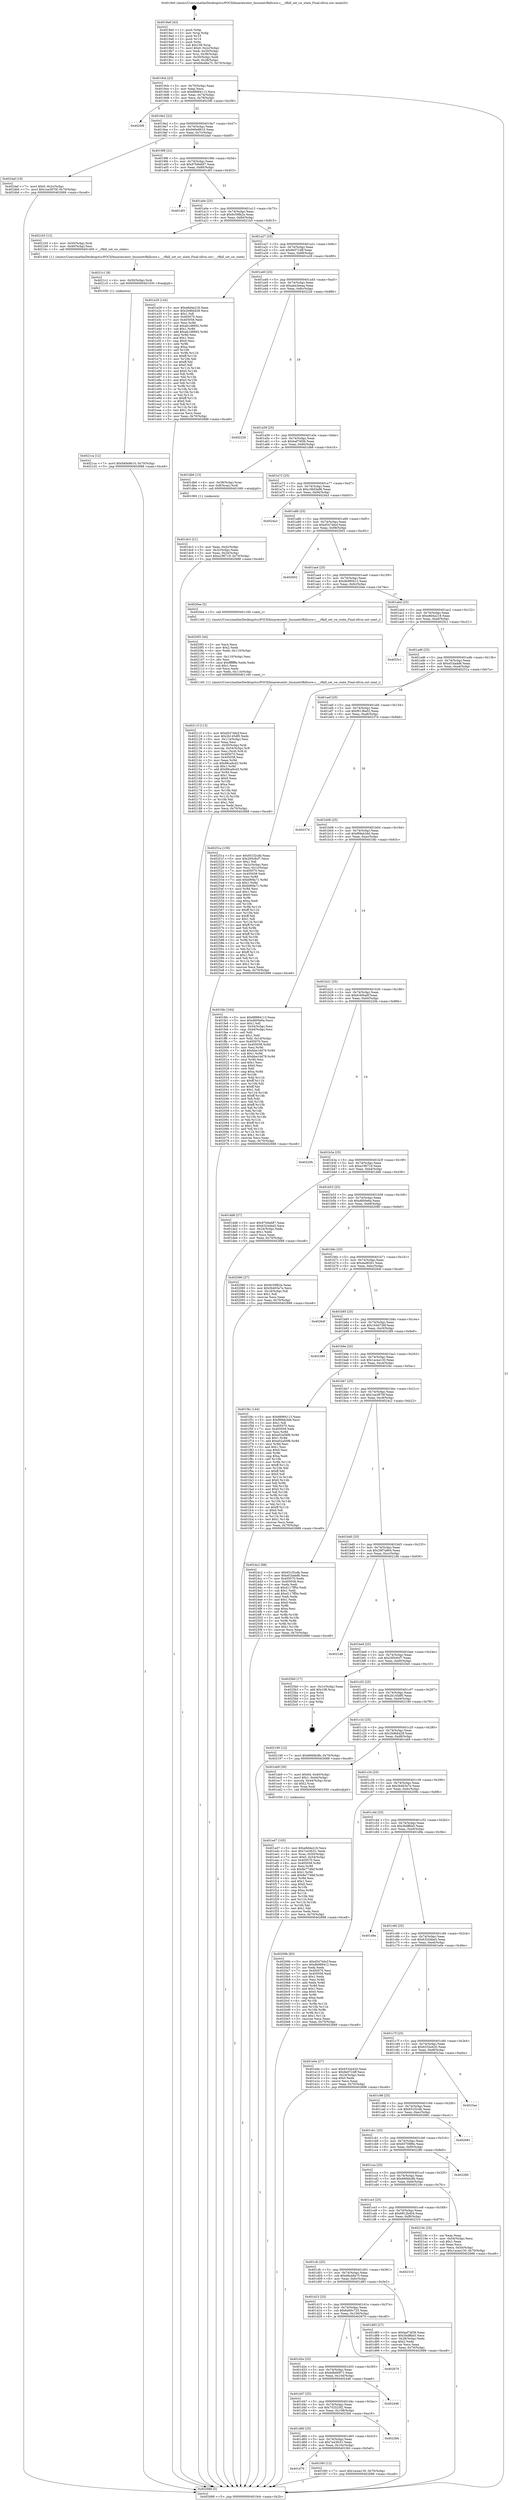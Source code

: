 digraph "0x4019a0" {
  label = "0x4019a0 (/mnt/c/Users/mathe/Desktop/tcc/POCII/binaries/extr_linuxnetrfkillcore.c___rfkill_set_sw_state_Final-ollvm.out::main(0))"
  labelloc = "t"
  node[shape=record]

  Entry [label="",width=0.3,height=0.3,shape=circle,fillcolor=black,style=filled]
  "0x4019cb" [label="{
     0x4019cb [23]\l
     | [instrs]\l
     &nbsp;&nbsp;0x4019cb \<+3\>: mov -0x70(%rbp),%eax\l
     &nbsp;&nbsp;0x4019ce \<+2\>: mov %eax,%ecx\l
     &nbsp;&nbsp;0x4019d0 \<+6\>: sub $0x88984113,%ecx\l
     &nbsp;&nbsp;0x4019d6 \<+3\>: mov %eax,-0x74(%rbp)\l
     &nbsp;&nbsp;0x4019d9 \<+3\>: mov %ecx,-0x78(%rbp)\l
     &nbsp;&nbsp;0x4019dc \<+6\>: je 00000000004025f6 \<main+0xc56\>\l
  }"]
  "0x4025f6" [label="{
     0x4025f6\l
  }", style=dashed]
  "0x4019e2" [label="{
     0x4019e2 [22]\l
     | [instrs]\l
     &nbsp;&nbsp;0x4019e2 \<+5\>: jmp 00000000004019e7 \<main+0x47\>\l
     &nbsp;&nbsp;0x4019e7 \<+3\>: mov -0x74(%rbp),%eax\l
     &nbsp;&nbsp;0x4019ea \<+5\>: sub $0x940e8610,%eax\l
     &nbsp;&nbsp;0x4019ef \<+3\>: mov %eax,-0x7c(%rbp)\l
     &nbsp;&nbsp;0x4019f2 \<+6\>: je 00000000004024af \<main+0xb0f\>\l
  }"]
  Exit [label="",width=0.3,height=0.3,shape=circle,fillcolor=black,style=filled,peripheries=2]
  "0x4024af" [label="{
     0x4024af [19]\l
     | [instrs]\l
     &nbsp;&nbsp;0x4024af \<+7\>: movl $0x0,-0x2c(%rbp)\l
     &nbsp;&nbsp;0x4024b6 \<+7\>: movl $0x1ea3870f,-0x70(%rbp)\l
     &nbsp;&nbsp;0x4024bd \<+5\>: jmp 0000000000402688 \<main+0xce8\>\l
  }"]
  "0x4019f8" [label="{
     0x4019f8 [22]\l
     | [instrs]\l
     &nbsp;&nbsp;0x4019f8 \<+5\>: jmp 00000000004019fd \<main+0x5d\>\l
     &nbsp;&nbsp;0x4019fd \<+3\>: mov -0x74(%rbp),%eax\l
     &nbsp;&nbsp;0x401a00 \<+5\>: sub $0x97b9a687,%eax\l
     &nbsp;&nbsp;0x401a05 \<+3\>: mov %eax,-0x80(%rbp)\l
     &nbsp;&nbsp;0x401a08 \<+6\>: je 0000000000401df3 \<main+0x453\>\l
  }"]
  "0x4021ca" [label="{
     0x4021ca [12]\l
     | [instrs]\l
     &nbsp;&nbsp;0x4021ca \<+7\>: movl $0x940e8610,-0x70(%rbp)\l
     &nbsp;&nbsp;0x4021d1 \<+5\>: jmp 0000000000402688 \<main+0xce8\>\l
  }"]
  "0x401df3" [label="{
     0x401df3\l
  }", style=dashed]
  "0x401a0e" [label="{
     0x401a0e [25]\l
     | [instrs]\l
     &nbsp;&nbsp;0x401a0e \<+5\>: jmp 0000000000401a13 \<main+0x73\>\l
     &nbsp;&nbsp;0x401a13 \<+3\>: mov -0x74(%rbp),%eax\l
     &nbsp;&nbsp;0x401a16 \<+5\>: sub $0x9c59fb2e,%eax\l
     &nbsp;&nbsp;0x401a1b \<+6\>: mov %eax,-0x84(%rbp)\l
     &nbsp;&nbsp;0x401a21 \<+6\>: je 00000000004021b5 \<main+0x815\>\l
  }"]
  "0x4021c1" [label="{
     0x4021c1 [9]\l
     | [instrs]\l
     &nbsp;&nbsp;0x4021c1 \<+4\>: mov -0x50(%rbp),%rdi\l
     &nbsp;&nbsp;0x4021c5 \<+5\>: call 0000000000401030 \<free@plt\>\l
     | [calls]\l
     &nbsp;&nbsp;0x401030 \{1\} (unknown)\l
  }"]
  "0x4021b5" [label="{
     0x4021b5 [12]\l
     | [instrs]\l
     &nbsp;&nbsp;0x4021b5 \<+4\>: mov -0x50(%rbp),%rdi\l
     &nbsp;&nbsp;0x4021b9 \<+3\>: mov -0x40(%rbp),%esi\l
     &nbsp;&nbsp;0x4021bc \<+5\>: call 0000000000401400 \<__rfkill_set_sw_state\>\l
     | [calls]\l
     &nbsp;&nbsp;0x401400 \{1\} (/mnt/c/Users/mathe/Desktop/tcc/POCII/binaries/extr_linuxnetrfkillcore.c___rfkill_set_sw_state_Final-ollvm.out::__rfkill_set_sw_state)\l
  }"]
  "0x401a27" [label="{
     0x401a27 [25]\l
     | [instrs]\l
     &nbsp;&nbsp;0x401a27 \<+5\>: jmp 0000000000401a2c \<main+0x8c\>\l
     &nbsp;&nbsp;0x401a2c \<+3\>: mov -0x74(%rbp),%eax\l
     &nbsp;&nbsp;0x401a2f \<+5\>: sub $0x9e0724ff,%eax\l
     &nbsp;&nbsp;0x401a34 \<+6\>: mov %eax,-0x88(%rbp)\l
     &nbsp;&nbsp;0x401a3a \<+6\>: je 0000000000401e29 \<main+0x489\>\l
  }"]
  "0x40211f" [label="{
     0x40211f [113]\l
     | [instrs]\l
     &nbsp;&nbsp;0x40211f \<+5\>: mov $0xd547ddcf,%ecx\l
     &nbsp;&nbsp;0x402124 \<+5\>: mov $0x2b145df0,%edx\l
     &nbsp;&nbsp;0x402129 \<+6\>: mov -0x114(%rbp),%esi\l
     &nbsp;&nbsp;0x40212f \<+3\>: imul %eax,%esi\l
     &nbsp;&nbsp;0x402132 \<+4\>: mov -0x50(%rbp),%rdi\l
     &nbsp;&nbsp;0x402136 \<+4\>: movslq -0x54(%rbp),%r8\l
     &nbsp;&nbsp;0x40213a \<+4\>: mov %esi,(%rdi,%r8,4)\l
     &nbsp;&nbsp;0x40213e \<+7\>: mov 0x405070,%eax\l
     &nbsp;&nbsp;0x402145 \<+7\>: mov 0x405058,%esi\l
     &nbsp;&nbsp;0x40214c \<+3\>: mov %eax,%r9d\l
     &nbsp;&nbsp;0x40214f \<+7\>: sub $0x99ca9cd3,%r9d\l
     &nbsp;&nbsp;0x402156 \<+4\>: sub $0x1,%r9d\l
     &nbsp;&nbsp;0x40215a \<+7\>: add $0x99ca9cd3,%r9d\l
     &nbsp;&nbsp;0x402161 \<+4\>: imul %r9d,%eax\l
     &nbsp;&nbsp;0x402165 \<+3\>: and $0x1,%eax\l
     &nbsp;&nbsp;0x402168 \<+3\>: cmp $0x0,%eax\l
     &nbsp;&nbsp;0x40216b \<+4\>: sete %r10b\l
     &nbsp;&nbsp;0x40216f \<+3\>: cmp $0xa,%esi\l
     &nbsp;&nbsp;0x402172 \<+4\>: setl %r11b\l
     &nbsp;&nbsp;0x402176 \<+3\>: mov %r10b,%bl\l
     &nbsp;&nbsp;0x402179 \<+3\>: and %r11b,%bl\l
     &nbsp;&nbsp;0x40217c \<+3\>: xor %r11b,%r10b\l
     &nbsp;&nbsp;0x40217f \<+3\>: or %r10b,%bl\l
     &nbsp;&nbsp;0x402182 \<+3\>: test $0x1,%bl\l
     &nbsp;&nbsp;0x402185 \<+3\>: cmovne %edx,%ecx\l
     &nbsp;&nbsp;0x402188 \<+3\>: mov %ecx,-0x70(%rbp)\l
     &nbsp;&nbsp;0x40218b \<+5\>: jmp 0000000000402688 \<main+0xce8\>\l
  }"]
  "0x401e29" [label="{
     0x401e29 [144]\l
     | [instrs]\l
     &nbsp;&nbsp;0x401e29 \<+5\>: mov $0xe8d4a218,%eax\l
     &nbsp;&nbsp;0x401e2e \<+5\>: mov $0x2b9bb428,%ecx\l
     &nbsp;&nbsp;0x401e33 \<+2\>: mov $0x1,%dl\l
     &nbsp;&nbsp;0x401e35 \<+7\>: mov 0x405070,%esi\l
     &nbsp;&nbsp;0x401e3c \<+7\>: mov 0x405058,%edi\l
     &nbsp;&nbsp;0x401e43 \<+3\>: mov %esi,%r8d\l
     &nbsp;&nbsp;0x401e46 \<+7\>: sub $0xab1d8692,%r8d\l
     &nbsp;&nbsp;0x401e4d \<+4\>: sub $0x1,%r8d\l
     &nbsp;&nbsp;0x401e51 \<+7\>: add $0xab1d8692,%r8d\l
     &nbsp;&nbsp;0x401e58 \<+4\>: imul %r8d,%esi\l
     &nbsp;&nbsp;0x401e5c \<+3\>: and $0x1,%esi\l
     &nbsp;&nbsp;0x401e5f \<+3\>: cmp $0x0,%esi\l
     &nbsp;&nbsp;0x401e62 \<+4\>: sete %r9b\l
     &nbsp;&nbsp;0x401e66 \<+3\>: cmp $0xa,%edi\l
     &nbsp;&nbsp;0x401e69 \<+4\>: setl %r10b\l
     &nbsp;&nbsp;0x401e6d \<+3\>: mov %r9b,%r11b\l
     &nbsp;&nbsp;0x401e70 \<+4\>: xor $0xff,%r11b\l
     &nbsp;&nbsp;0x401e74 \<+3\>: mov %r10b,%bl\l
     &nbsp;&nbsp;0x401e77 \<+3\>: xor $0xff,%bl\l
     &nbsp;&nbsp;0x401e7a \<+3\>: xor $0x0,%dl\l
     &nbsp;&nbsp;0x401e7d \<+3\>: mov %r11b,%r14b\l
     &nbsp;&nbsp;0x401e80 \<+4\>: and $0x0,%r14b\l
     &nbsp;&nbsp;0x401e84 \<+3\>: and %dl,%r9b\l
     &nbsp;&nbsp;0x401e87 \<+3\>: mov %bl,%r15b\l
     &nbsp;&nbsp;0x401e8a \<+4\>: and $0x0,%r15b\l
     &nbsp;&nbsp;0x401e8e \<+3\>: and %dl,%r10b\l
     &nbsp;&nbsp;0x401e91 \<+3\>: or %r9b,%r14b\l
     &nbsp;&nbsp;0x401e94 \<+3\>: or %r10b,%r15b\l
     &nbsp;&nbsp;0x401e97 \<+3\>: xor %r15b,%r14b\l
     &nbsp;&nbsp;0x401e9a \<+3\>: or %bl,%r11b\l
     &nbsp;&nbsp;0x401e9d \<+4\>: xor $0xff,%r11b\l
     &nbsp;&nbsp;0x401ea1 \<+3\>: or $0x0,%dl\l
     &nbsp;&nbsp;0x401ea4 \<+3\>: and %dl,%r11b\l
     &nbsp;&nbsp;0x401ea7 \<+3\>: or %r11b,%r14b\l
     &nbsp;&nbsp;0x401eaa \<+4\>: test $0x1,%r14b\l
     &nbsp;&nbsp;0x401eae \<+3\>: cmovne %ecx,%eax\l
     &nbsp;&nbsp;0x401eb1 \<+3\>: mov %eax,-0x70(%rbp)\l
     &nbsp;&nbsp;0x401eb4 \<+5\>: jmp 0000000000402688 \<main+0xce8\>\l
  }"]
  "0x401a40" [label="{
     0x401a40 [25]\l
     | [instrs]\l
     &nbsp;&nbsp;0x401a40 \<+5\>: jmp 0000000000401a45 \<main+0xa5\>\l
     &nbsp;&nbsp;0x401a45 \<+3\>: mov -0x74(%rbp),%eax\l
     &nbsp;&nbsp;0x401a48 \<+5\>: sub $0xaba3eeaa,%eax\l
     &nbsp;&nbsp;0x401a4d \<+6\>: mov %eax,-0x8c(%rbp)\l
     &nbsp;&nbsp;0x401a53 \<+6\>: je 0000000000402226 \<main+0x886\>\l
  }"]
  "0x4020f3" [label="{
     0x4020f3 [44]\l
     | [instrs]\l
     &nbsp;&nbsp;0x4020f3 \<+2\>: xor %ecx,%ecx\l
     &nbsp;&nbsp;0x4020f5 \<+5\>: mov $0x2,%edx\l
     &nbsp;&nbsp;0x4020fa \<+6\>: mov %edx,-0x110(%rbp)\l
     &nbsp;&nbsp;0x402100 \<+1\>: cltd\l
     &nbsp;&nbsp;0x402101 \<+6\>: mov -0x110(%rbp),%esi\l
     &nbsp;&nbsp;0x402107 \<+2\>: idiv %esi\l
     &nbsp;&nbsp;0x402109 \<+6\>: imul $0xfffffffe,%edx,%edx\l
     &nbsp;&nbsp;0x40210f \<+3\>: sub $0x1,%ecx\l
     &nbsp;&nbsp;0x402112 \<+2\>: sub %ecx,%edx\l
     &nbsp;&nbsp;0x402114 \<+6\>: mov %edx,-0x114(%rbp)\l
     &nbsp;&nbsp;0x40211a \<+5\>: call 0000000000401160 \<next_i\>\l
     | [calls]\l
     &nbsp;&nbsp;0x401160 \{1\} (/mnt/c/Users/mathe/Desktop/tcc/POCII/binaries/extr_linuxnetrfkillcore.c___rfkill_set_sw_state_Final-ollvm.out::next_i)\l
  }"]
  "0x402226" [label="{
     0x402226\l
  }", style=dashed]
  "0x401a59" [label="{
     0x401a59 [25]\l
     | [instrs]\l
     &nbsp;&nbsp;0x401a59 \<+5\>: jmp 0000000000401a5e \<main+0xbe\>\l
     &nbsp;&nbsp;0x401a5e \<+3\>: mov -0x74(%rbp),%eax\l
     &nbsp;&nbsp;0x401a61 \<+5\>: sub $0xbaf74f36,%eax\l
     &nbsp;&nbsp;0x401a66 \<+6\>: mov %eax,-0x90(%rbp)\l
     &nbsp;&nbsp;0x401a6c \<+6\>: je 0000000000401db6 \<main+0x416\>\l
  }"]
  "0x401d79" [label="{
     0x401d79\l
  }", style=dashed]
  "0x401db6" [label="{
     0x401db6 [13]\l
     | [instrs]\l
     &nbsp;&nbsp;0x401db6 \<+4\>: mov -0x38(%rbp),%rax\l
     &nbsp;&nbsp;0x401dba \<+4\>: mov 0x8(%rax),%rdi\l
     &nbsp;&nbsp;0x401dbe \<+5\>: call 0000000000401060 \<atoi@plt\>\l
     | [calls]\l
     &nbsp;&nbsp;0x401060 \{1\} (unknown)\l
  }"]
  "0x401a72" [label="{
     0x401a72 [25]\l
     | [instrs]\l
     &nbsp;&nbsp;0x401a72 \<+5\>: jmp 0000000000401a77 \<main+0xd7\>\l
     &nbsp;&nbsp;0x401a77 \<+3\>: mov -0x74(%rbp),%eax\l
     &nbsp;&nbsp;0x401a7a \<+5\>: sub $0xc36d3a96,%eax\l
     &nbsp;&nbsp;0x401a7f \<+6\>: mov %eax,-0x94(%rbp)\l
     &nbsp;&nbsp;0x401a85 \<+6\>: je 00000000004024a3 \<main+0xb03\>\l
  }"]
  "0x401f40" [label="{
     0x401f40 [12]\l
     | [instrs]\l
     &nbsp;&nbsp;0x401f40 \<+7\>: movl $0x1acea130,-0x70(%rbp)\l
     &nbsp;&nbsp;0x401f47 \<+5\>: jmp 0000000000402688 \<main+0xce8\>\l
  }"]
  "0x4024a3" [label="{
     0x4024a3\l
  }", style=dashed]
  "0x401a8b" [label="{
     0x401a8b [25]\l
     | [instrs]\l
     &nbsp;&nbsp;0x401a8b \<+5\>: jmp 0000000000401a90 \<main+0xf0\>\l
     &nbsp;&nbsp;0x401a90 \<+3\>: mov -0x74(%rbp),%eax\l
     &nbsp;&nbsp;0x401a93 \<+5\>: sub $0xd547ddcf,%eax\l
     &nbsp;&nbsp;0x401a98 \<+6\>: mov %eax,-0x98(%rbp)\l
     &nbsp;&nbsp;0x401a9e \<+6\>: je 0000000000402602 \<main+0xc62\>\l
  }"]
  "0x401d60" [label="{
     0x401d60 [25]\l
     | [instrs]\l
     &nbsp;&nbsp;0x401d60 \<+5\>: jmp 0000000000401d65 \<main+0x3c5\>\l
     &nbsp;&nbsp;0x401d65 \<+3\>: mov -0x74(%rbp),%eax\l
     &nbsp;&nbsp;0x401d68 \<+5\>: sub $0x7a43fc51,%eax\l
     &nbsp;&nbsp;0x401d6d \<+6\>: mov %eax,-0x10c(%rbp)\l
     &nbsp;&nbsp;0x401d73 \<+6\>: je 0000000000401f40 \<main+0x5a0\>\l
  }"]
  "0x402602" [label="{
     0x402602\l
  }", style=dashed]
  "0x401aa4" [label="{
     0x401aa4 [25]\l
     | [instrs]\l
     &nbsp;&nbsp;0x401aa4 \<+5\>: jmp 0000000000401aa9 \<main+0x109\>\l
     &nbsp;&nbsp;0x401aa9 \<+3\>: mov -0x74(%rbp),%eax\l
     &nbsp;&nbsp;0x401aac \<+5\>: sub $0xdb989412,%eax\l
     &nbsp;&nbsp;0x401ab1 \<+6\>: mov %eax,-0x9c(%rbp)\l
     &nbsp;&nbsp;0x401ab7 \<+6\>: je 00000000004020ee \<main+0x74e\>\l
  }"]
  "0x4023b6" [label="{
     0x4023b6\l
  }", style=dashed]
  "0x4020ee" [label="{
     0x4020ee [5]\l
     | [instrs]\l
     &nbsp;&nbsp;0x4020ee \<+5\>: call 0000000000401160 \<next_i\>\l
     | [calls]\l
     &nbsp;&nbsp;0x401160 \{1\} (/mnt/c/Users/mathe/Desktop/tcc/POCII/binaries/extr_linuxnetrfkillcore.c___rfkill_set_sw_state_Final-ollvm.out::next_i)\l
  }"]
  "0x401abd" [label="{
     0x401abd [25]\l
     | [instrs]\l
     &nbsp;&nbsp;0x401abd \<+5\>: jmp 0000000000401ac2 \<main+0x122\>\l
     &nbsp;&nbsp;0x401ac2 \<+3\>: mov -0x74(%rbp),%eax\l
     &nbsp;&nbsp;0x401ac5 \<+5\>: sub $0xe8d4a218,%eax\l
     &nbsp;&nbsp;0x401aca \<+6\>: mov %eax,-0xa0(%rbp)\l
     &nbsp;&nbsp;0x401ad0 \<+6\>: je 00000000004025c1 \<main+0xc21\>\l
  }"]
  "0x401d47" [label="{
     0x401d47 [25]\l
     | [instrs]\l
     &nbsp;&nbsp;0x401d47 \<+5\>: jmp 0000000000401d4c \<main+0x3ac\>\l
     &nbsp;&nbsp;0x401d4c \<+3\>: mov -0x74(%rbp),%eax\l
     &nbsp;&nbsp;0x401d4f \<+5\>: sub $0x752525f2,%eax\l
     &nbsp;&nbsp;0x401d54 \<+6\>: mov %eax,-0x108(%rbp)\l
     &nbsp;&nbsp;0x401d5a \<+6\>: je 00000000004023b6 \<main+0xa16\>\l
  }"]
  "0x4025c1" [label="{
     0x4025c1\l
  }", style=dashed]
  "0x401ad6" [label="{
     0x401ad6 [25]\l
     | [instrs]\l
     &nbsp;&nbsp;0x401ad6 \<+5\>: jmp 0000000000401adb \<main+0x13b\>\l
     &nbsp;&nbsp;0x401adb \<+3\>: mov -0x74(%rbp),%eax\l
     &nbsp;&nbsp;0x401ade \<+5\>: sub $0xef1badd6,%eax\l
     &nbsp;&nbsp;0x401ae3 \<+6\>: mov %eax,-0xa4(%rbp)\l
     &nbsp;&nbsp;0x401ae9 \<+6\>: je 000000000040251a \<main+0xb7a\>\l
  }"]
  "0x402446" [label="{
     0x402446\l
  }", style=dashed]
  "0x40251a" [label="{
     0x40251a [150]\l
     | [instrs]\l
     &nbsp;&nbsp;0x40251a \<+5\>: mov $0x651f2cdb,%eax\l
     &nbsp;&nbsp;0x40251f \<+5\>: mov $0x295c6cf7,%ecx\l
     &nbsp;&nbsp;0x402524 \<+2\>: mov $0x1,%dl\l
     &nbsp;&nbsp;0x402526 \<+3\>: mov -0x2c(%rbp),%esi\l
     &nbsp;&nbsp;0x402529 \<+3\>: mov %esi,-0x1c(%rbp)\l
     &nbsp;&nbsp;0x40252c \<+7\>: mov 0x405070,%esi\l
     &nbsp;&nbsp;0x402533 \<+7\>: mov 0x405058,%edi\l
     &nbsp;&nbsp;0x40253a \<+3\>: mov %esi,%r8d\l
     &nbsp;&nbsp;0x40253d \<+7\>: add $0xb90fa71,%r8d\l
     &nbsp;&nbsp;0x402544 \<+4\>: sub $0x1,%r8d\l
     &nbsp;&nbsp;0x402548 \<+7\>: sub $0xb90fa71,%r8d\l
     &nbsp;&nbsp;0x40254f \<+4\>: imul %r8d,%esi\l
     &nbsp;&nbsp;0x402553 \<+3\>: and $0x1,%esi\l
     &nbsp;&nbsp;0x402556 \<+3\>: cmp $0x0,%esi\l
     &nbsp;&nbsp;0x402559 \<+4\>: sete %r9b\l
     &nbsp;&nbsp;0x40255d \<+3\>: cmp $0xa,%edi\l
     &nbsp;&nbsp;0x402560 \<+4\>: setl %r10b\l
     &nbsp;&nbsp;0x402564 \<+3\>: mov %r9b,%r11b\l
     &nbsp;&nbsp;0x402567 \<+4\>: xor $0xff,%r11b\l
     &nbsp;&nbsp;0x40256b \<+3\>: mov %r10b,%bl\l
     &nbsp;&nbsp;0x40256e \<+3\>: xor $0xff,%bl\l
     &nbsp;&nbsp;0x402571 \<+3\>: xor $0x1,%dl\l
     &nbsp;&nbsp;0x402574 \<+3\>: mov %r11b,%r14b\l
     &nbsp;&nbsp;0x402577 \<+4\>: and $0xff,%r14b\l
     &nbsp;&nbsp;0x40257b \<+3\>: and %dl,%r9b\l
     &nbsp;&nbsp;0x40257e \<+3\>: mov %bl,%r15b\l
     &nbsp;&nbsp;0x402581 \<+4\>: and $0xff,%r15b\l
     &nbsp;&nbsp;0x402585 \<+3\>: and %dl,%r10b\l
     &nbsp;&nbsp;0x402588 \<+3\>: or %r9b,%r14b\l
     &nbsp;&nbsp;0x40258b \<+3\>: or %r10b,%r15b\l
     &nbsp;&nbsp;0x40258e \<+3\>: xor %r15b,%r14b\l
     &nbsp;&nbsp;0x402591 \<+3\>: or %bl,%r11b\l
     &nbsp;&nbsp;0x402594 \<+4\>: xor $0xff,%r11b\l
     &nbsp;&nbsp;0x402598 \<+3\>: or $0x1,%dl\l
     &nbsp;&nbsp;0x40259b \<+3\>: and %dl,%r11b\l
     &nbsp;&nbsp;0x40259e \<+3\>: or %r11b,%r14b\l
     &nbsp;&nbsp;0x4025a1 \<+4\>: test $0x1,%r14b\l
     &nbsp;&nbsp;0x4025a5 \<+3\>: cmovne %ecx,%eax\l
     &nbsp;&nbsp;0x4025a8 \<+3\>: mov %eax,-0x70(%rbp)\l
     &nbsp;&nbsp;0x4025ab \<+5\>: jmp 0000000000402688 \<main+0xce8\>\l
  }"]
  "0x401aef" [label="{
     0x401aef [25]\l
     | [instrs]\l
     &nbsp;&nbsp;0x401aef \<+5\>: jmp 0000000000401af4 \<main+0x154\>\l
     &nbsp;&nbsp;0x401af4 \<+3\>: mov -0x74(%rbp),%eax\l
     &nbsp;&nbsp;0x401af7 \<+5\>: sub $0xf9138a02,%eax\l
     &nbsp;&nbsp;0x401afc \<+6\>: mov %eax,-0xa8(%rbp)\l
     &nbsp;&nbsp;0x401b02 \<+6\>: je 000000000040237d \<main+0x9dd\>\l
  }"]
  "0x401d2e" [label="{
     0x401d2e [25]\l
     | [instrs]\l
     &nbsp;&nbsp;0x401d2e \<+5\>: jmp 0000000000401d33 \<main+0x393\>\l
     &nbsp;&nbsp;0x401d33 \<+3\>: mov -0x74(%rbp),%eax\l
     &nbsp;&nbsp;0x401d36 \<+5\>: sub $0x6db66971,%eax\l
     &nbsp;&nbsp;0x401d3b \<+6\>: mov %eax,-0x104(%rbp)\l
     &nbsp;&nbsp;0x401d41 \<+6\>: je 0000000000402446 \<main+0xaa6\>\l
  }"]
  "0x40237d" [label="{
     0x40237d\l
  }", style=dashed]
  "0x401b08" [label="{
     0x401b08 [25]\l
     | [instrs]\l
     &nbsp;&nbsp;0x401b08 \<+5\>: jmp 0000000000401b0d \<main+0x16d\>\l
     &nbsp;&nbsp;0x401b0d \<+3\>: mov -0x74(%rbp),%eax\l
     &nbsp;&nbsp;0x401b10 \<+5\>: sub $0xf99eb3dd,%eax\l
     &nbsp;&nbsp;0x401b15 \<+6\>: mov %eax,-0xac(%rbp)\l
     &nbsp;&nbsp;0x401b1b \<+6\>: je 0000000000401fdc \<main+0x63c\>\l
  }"]
  "0x402670" [label="{
     0x402670\l
  }", style=dashed]
  "0x401fdc" [label="{
     0x401fdc [164]\l
     | [instrs]\l
     &nbsp;&nbsp;0x401fdc \<+5\>: mov $0x88984113,%eax\l
     &nbsp;&nbsp;0x401fe1 \<+5\>: mov $0xd600e6a,%ecx\l
     &nbsp;&nbsp;0x401fe6 \<+2\>: mov $0x1,%dl\l
     &nbsp;&nbsp;0x401fe8 \<+3\>: mov -0x54(%rbp),%esi\l
     &nbsp;&nbsp;0x401feb \<+3\>: cmp -0x44(%rbp),%esi\l
     &nbsp;&nbsp;0x401fee \<+4\>: setl %dil\l
     &nbsp;&nbsp;0x401ff2 \<+4\>: and $0x1,%dil\l
     &nbsp;&nbsp;0x401ff6 \<+4\>: mov %dil,-0x1d(%rbp)\l
     &nbsp;&nbsp;0x401ffa \<+7\>: mov 0x405070,%esi\l
     &nbsp;&nbsp;0x402001 \<+8\>: mov 0x405058,%r8d\l
     &nbsp;&nbsp;0x402009 \<+3\>: mov %esi,%r9d\l
     &nbsp;&nbsp;0x40200c \<+7\>: add $0xbbe1dd78,%r9d\l
     &nbsp;&nbsp;0x402013 \<+4\>: sub $0x1,%r9d\l
     &nbsp;&nbsp;0x402017 \<+7\>: sub $0xbbe1dd78,%r9d\l
     &nbsp;&nbsp;0x40201e \<+4\>: imul %r9d,%esi\l
     &nbsp;&nbsp;0x402022 \<+3\>: and $0x1,%esi\l
     &nbsp;&nbsp;0x402025 \<+3\>: cmp $0x0,%esi\l
     &nbsp;&nbsp;0x402028 \<+4\>: sete %dil\l
     &nbsp;&nbsp;0x40202c \<+4\>: cmp $0xa,%r8d\l
     &nbsp;&nbsp;0x402030 \<+4\>: setl %r10b\l
     &nbsp;&nbsp;0x402034 \<+3\>: mov %dil,%r11b\l
     &nbsp;&nbsp;0x402037 \<+4\>: xor $0xff,%r11b\l
     &nbsp;&nbsp;0x40203b \<+3\>: mov %r10b,%bl\l
     &nbsp;&nbsp;0x40203e \<+3\>: xor $0xff,%bl\l
     &nbsp;&nbsp;0x402041 \<+3\>: xor $0x1,%dl\l
     &nbsp;&nbsp;0x402044 \<+3\>: mov %r11b,%r14b\l
     &nbsp;&nbsp;0x402047 \<+4\>: and $0xff,%r14b\l
     &nbsp;&nbsp;0x40204b \<+3\>: and %dl,%dil\l
     &nbsp;&nbsp;0x40204e \<+3\>: mov %bl,%r15b\l
     &nbsp;&nbsp;0x402051 \<+4\>: and $0xff,%r15b\l
     &nbsp;&nbsp;0x402055 \<+3\>: and %dl,%r10b\l
     &nbsp;&nbsp;0x402058 \<+3\>: or %dil,%r14b\l
     &nbsp;&nbsp;0x40205b \<+3\>: or %r10b,%r15b\l
     &nbsp;&nbsp;0x40205e \<+3\>: xor %r15b,%r14b\l
     &nbsp;&nbsp;0x402061 \<+3\>: or %bl,%r11b\l
     &nbsp;&nbsp;0x402064 \<+4\>: xor $0xff,%r11b\l
     &nbsp;&nbsp;0x402068 \<+3\>: or $0x1,%dl\l
     &nbsp;&nbsp;0x40206b \<+3\>: and %dl,%r11b\l
     &nbsp;&nbsp;0x40206e \<+3\>: or %r11b,%r14b\l
     &nbsp;&nbsp;0x402071 \<+4\>: test $0x1,%r14b\l
     &nbsp;&nbsp;0x402075 \<+3\>: cmovne %ecx,%eax\l
     &nbsp;&nbsp;0x402078 \<+3\>: mov %eax,-0x70(%rbp)\l
     &nbsp;&nbsp;0x40207b \<+5\>: jmp 0000000000402688 \<main+0xce8\>\l
  }"]
  "0x401b21" [label="{
     0x401b21 [25]\l
     | [instrs]\l
     &nbsp;&nbsp;0x401b21 \<+5\>: jmp 0000000000401b26 \<main+0x186\>\l
     &nbsp;&nbsp;0x401b26 \<+3\>: mov -0x74(%rbp),%eax\l
     &nbsp;&nbsp;0x401b29 \<+5\>: sub $0xfc40ba6f,%eax\l
     &nbsp;&nbsp;0x401b2e \<+6\>: mov %eax,-0xb0(%rbp)\l
     &nbsp;&nbsp;0x401b34 \<+6\>: je 000000000040220b \<main+0x86b\>\l
  }"]
  "0x401ed7" [label="{
     0x401ed7 [105]\l
     | [instrs]\l
     &nbsp;&nbsp;0x401ed7 \<+5\>: mov $0xe8d4a218,%ecx\l
     &nbsp;&nbsp;0x401edc \<+5\>: mov $0x7a43fc51,%edx\l
     &nbsp;&nbsp;0x401ee1 \<+4\>: mov %rax,-0x50(%rbp)\l
     &nbsp;&nbsp;0x401ee5 \<+7\>: movl $0x0,-0x54(%rbp)\l
     &nbsp;&nbsp;0x401eec \<+7\>: mov 0x405070,%esi\l
     &nbsp;&nbsp;0x401ef3 \<+8\>: mov 0x405058,%r8d\l
     &nbsp;&nbsp;0x401efb \<+3\>: mov %esi,%r9d\l
     &nbsp;&nbsp;0x401efe \<+7\>: sub $0x8e774fef,%r9d\l
     &nbsp;&nbsp;0x401f05 \<+4\>: sub $0x1,%r9d\l
     &nbsp;&nbsp;0x401f09 \<+7\>: add $0x8e774fef,%r9d\l
     &nbsp;&nbsp;0x401f10 \<+4\>: imul %r9d,%esi\l
     &nbsp;&nbsp;0x401f14 \<+3\>: and $0x1,%esi\l
     &nbsp;&nbsp;0x401f17 \<+3\>: cmp $0x0,%esi\l
     &nbsp;&nbsp;0x401f1a \<+4\>: sete %r10b\l
     &nbsp;&nbsp;0x401f1e \<+4\>: cmp $0xa,%r8d\l
     &nbsp;&nbsp;0x401f22 \<+4\>: setl %r11b\l
     &nbsp;&nbsp;0x401f26 \<+3\>: mov %r10b,%bl\l
     &nbsp;&nbsp;0x401f29 \<+3\>: and %r11b,%bl\l
     &nbsp;&nbsp;0x401f2c \<+3\>: xor %r11b,%r10b\l
     &nbsp;&nbsp;0x401f2f \<+3\>: or %r10b,%bl\l
     &nbsp;&nbsp;0x401f32 \<+3\>: test $0x1,%bl\l
     &nbsp;&nbsp;0x401f35 \<+3\>: cmovne %edx,%ecx\l
     &nbsp;&nbsp;0x401f38 \<+3\>: mov %ecx,-0x70(%rbp)\l
     &nbsp;&nbsp;0x401f3b \<+5\>: jmp 0000000000402688 \<main+0xce8\>\l
  }"]
  "0x40220b" [label="{
     0x40220b\l
  }", style=dashed]
  "0x401b3a" [label="{
     0x401b3a [25]\l
     | [instrs]\l
     &nbsp;&nbsp;0x401b3a \<+5\>: jmp 0000000000401b3f \<main+0x19f\>\l
     &nbsp;&nbsp;0x401b3f \<+3\>: mov -0x74(%rbp),%eax\l
     &nbsp;&nbsp;0x401b42 \<+5\>: sub $0xa196719,%eax\l
     &nbsp;&nbsp;0x401b47 \<+6\>: mov %eax,-0xb4(%rbp)\l
     &nbsp;&nbsp;0x401b4d \<+6\>: je 0000000000401dd8 \<main+0x438\>\l
  }"]
  "0x401dc3" [label="{
     0x401dc3 [21]\l
     | [instrs]\l
     &nbsp;&nbsp;0x401dc3 \<+3\>: mov %eax,-0x3c(%rbp)\l
     &nbsp;&nbsp;0x401dc6 \<+3\>: mov -0x3c(%rbp),%eax\l
     &nbsp;&nbsp;0x401dc9 \<+3\>: mov %eax,-0x24(%rbp)\l
     &nbsp;&nbsp;0x401dcc \<+7\>: movl $0xa196719,-0x70(%rbp)\l
     &nbsp;&nbsp;0x401dd3 \<+5\>: jmp 0000000000402688 \<main+0xce8\>\l
  }"]
  "0x401dd8" [label="{
     0x401dd8 [27]\l
     | [instrs]\l
     &nbsp;&nbsp;0x401dd8 \<+5\>: mov $0x97b9a687,%eax\l
     &nbsp;&nbsp;0x401ddd \<+5\>: mov $0x63244ba5,%ecx\l
     &nbsp;&nbsp;0x401de2 \<+3\>: mov -0x24(%rbp),%edx\l
     &nbsp;&nbsp;0x401de5 \<+3\>: cmp $0x1,%edx\l
     &nbsp;&nbsp;0x401de8 \<+3\>: cmovl %ecx,%eax\l
     &nbsp;&nbsp;0x401deb \<+3\>: mov %eax,-0x70(%rbp)\l
     &nbsp;&nbsp;0x401dee \<+5\>: jmp 0000000000402688 \<main+0xce8\>\l
  }"]
  "0x401b53" [label="{
     0x401b53 [25]\l
     | [instrs]\l
     &nbsp;&nbsp;0x401b53 \<+5\>: jmp 0000000000401b58 \<main+0x1b8\>\l
     &nbsp;&nbsp;0x401b58 \<+3\>: mov -0x74(%rbp),%eax\l
     &nbsp;&nbsp;0x401b5b \<+5\>: sub $0xd600e6a,%eax\l
     &nbsp;&nbsp;0x401b60 \<+6\>: mov %eax,-0xb8(%rbp)\l
     &nbsp;&nbsp;0x401b66 \<+6\>: je 0000000000402080 \<main+0x6e0\>\l
  }"]
  "0x4019a0" [label="{
     0x4019a0 [43]\l
     | [instrs]\l
     &nbsp;&nbsp;0x4019a0 \<+1\>: push %rbp\l
     &nbsp;&nbsp;0x4019a1 \<+3\>: mov %rsp,%rbp\l
     &nbsp;&nbsp;0x4019a4 \<+2\>: push %r15\l
     &nbsp;&nbsp;0x4019a6 \<+2\>: push %r14\l
     &nbsp;&nbsp;0x4019a8 \<+1\>: push %rbx\l
     &nbsp;&nbsp;0x4019a9 \<+7\>: sub $0x108,%rsp\l
     &nbsp;&nbsp;0x4019b0 \<+7\>: movl $0x0,-0x2c(%rbp)\l
     &nbsp;&nbsp;0x4019b7 \<+3\>: mov %edi,-0x30(%rbp)\l
     &nbsp;&nbsp;0x4019ba \<+4\>: mov %rsi,-0x38(%rbp)\l
     &nbsp;&nbsp;0x4019be \<+3\>: mov -0x30(%rbp),%edi\l
     &nbsp;&nbsp;0x4019c1 \<+3\>: mov %edi,-0x28(%rbp)\l
     &nbsp;&nbsp;0x4019c4 \<+7\>: movl $0x68a48a75,-0x70(%rbp)\l
  }"]
  "0x402080" [label="{
     0x402080 [27]\l
     | [instrs]\l
     &nbsp;&nbsp;0x402080 \<+5\>: mov $0x9c59fb2e,%eax\l
     &nbsp;&nbsp;0x402085 \<+5\>: mov $0x3b403e7e,%ecx\l
     &nbsp;&nbsp;0x40208a \<+3\>: mov -0x1d(%rbp),%dl\l
     &nbsp;&nbsp;0x40208d \<+3\>: test $0x1,%dl\l
     &nbsp;&nbsp;0x402090 \<+3\>: cmovne %ecx,%eax\l
     &nbsp;&nbsp;0x402093 \<+3\>: mov %eax,-0x70(%rbp)\l
     &nbsp;&nbsp;0x402096 \<+5\>: jmp 0000000000402688 \<main+0xce8\>\l
  }"]
  "0x401b6c" [label="{
     0x401b6c [25]\l
     | [instrs]\l
     &nbsp;&nbsp;0x401b6c \<+5\>: jmp 0000000000401b71 \<main+0x1d1\>\l
     &nbsp;&nbsp;0x401b71 \<+3\>: mov -0x74(%rbp),%eax\l
     &nbsp;&nbsp;0x401b74 \<+5\>: sub $0xdad8361,%eax\l
     &nbsp;&nbsp;0x401b79 \<+6\>: mov %eax,-0xbc(%rbp)\l
     &nbsp;&nbsp;0x401b7f \<+6\>: je 000000000040264f \<main+0xcaf\>\l
  }"]
  "0x402688" [label="{
     0x402688 [5]\l
     | [instrs]\l
     &nbsp;&nbsp;0x402688 \<+5\>: jmp 00000000004019cb \<main+0x2b\>\l
  }"]
  "0x40264f" [label="{
     0x40264f\l
  }", style=dashed]
  "0x401b85" [label="{
     0x401b85 [25]\l
     | [instrs]\l
     &nbsp;&nbsp;0x401b85 \<+5\>: jmp 0000000000401b8a \<main+0x1ea\>\l
     &nbsp;&nbsp;0x401b8a \<+3\>: mov -0x74(%rbp),%eax\l
     &nbsp;&nbsp;0x401b8d \<+5\>: sub $0x164d726f,%eax\l
     &nbsp;&nbsp;0x401b92 \<+6\>: mov %eax,-0xc0(%rbp)\l
     &nbsp;&nbsp;0x401b98 \<+6\>: je 0000000000402389 \<main+0x9e9\>\l
  }"]
  "0x401d15" [label="{
     0x401d15 [25]\l
     | [instrs]\l
     &nbsp;&nbsp;0x401d15 \<+5\>: jmp 0000000000401d1a \<main+0x37a\>\l
     &nbsp;&nbsp;0x401d1a \<+3\>: mov -0x74(%rbp),%eax\l
     &nbsp;&nbsp;0x401d1d \<+5\>: sub $0x6a60c725,%eax\l
     &nbsp;&nbsp;0x401d22 \<+6\>: mov %eax,-0x100(%rbp)\l
     &nbsp;&nbsp;0x401d28 \<+6\>: je 0000000000402670 \<main+0xcd0\>\l
  }"]
  "0x402389" [label="{
     0x402389\l
  }", style=dashed]
  "0x401b9e" [label="{
     0x401b9e [25]\l
     | [instrs]\l
     &nbsp;&nbsp;0x401b9e \<+5\>: jmp 0000000000401ba3 \<main+0x203\>\l
     &nbsp;&nbsp;0x401ba3 \<+3\>: mov -0x74(%rbp),%eax\l
     &nbsp;&nbsp;0x401ba6 \<+5\>: sub $0x1acea130,%eax\l
     &nbsp;&nbsp;0x401bab \<+6\>: mov %eax,-0xc4(%rbp)\l
     &nbsp;&nbsp;0x401bb1 \<+6\>: je 0000000000401f4c \<main+0x5ac\>\l
  }"]
  "0x401d83" [label="{
     0x401d83 [27]\l
     | [instrs]\l
     &nbsp;&nbsp;0x401d83 \<+5\>: mov $0xbaf74f36,%eax\l
     &nbsp;&nbsp;0x401d88 \<+5\>: mov $0x3bdffda5,%ecx\l
     &nbsp;&nbsp;0x401d8d \<+3\>: mov -0x28(%rbp),%edx\l
     &nbsp;&nbsp;0x401d90 \<+3\>: cmp $0x2,%edx\l
     &nbsp;&nbsp;0x401d93 \<+3\>: cmovne %ecx,%eax\l
     &nbsp;&nbsp;0x401d96 \<+3\>: mov %eax,-0x70(%rbp)\l
     &nbsp;&nbsp;0x401d99 \<+5\>: jmp 0000000000402688 \<main+0xce8\>\l
  }"]
  "0x401f4c" [label="{
     0x401f4c [144]\l
     | [instrs]\l
     &nbsp;&nbsp;0x401f4c \<+5\>: mov $0x88984113,%eax\l
     &nbsp;&nbsp;0x401f51 \<+5\>: mov $0xf99eb3dd,%ecx\l
     &nbsp;&nbsp;0x401f56 \<+2\>: mov $0x1,%dl\l
     &nbsp;&nbsp;0x401f58 \<+7\>: mov 0x405070,%esi\l
     &nbsp;&nbsp;0x401f5f \<+7\>: mov 0x405058,%edi\l
     &nbsp;&nbsp;0x401f66 \<+3\>: mov %esi,%r8d\l
     &nbsp;&nbsp;0x401f69 \<+7\>: sub $0xe02a56f6,%r8d\l
     &nbsp;&nbsp;0x401f70 \<+4\>: sub $0x1,%r8d\l
     &nbsp;&nbsp;0x401f74 \<+7\>: add $0xe02a56f6,%r8d\l
     &nbsp;&nbsp;0x401f7b \<+4\>: imul %r8d,%esi\l
     &nbsp;&nbsp;0x401f7f \<+3\>: and $0x1,%esi\l
     &nbsp;&nbsp;0x401f82 \<+3\>: cmp $0x0,%esi\l
     &nbsp;&nbsp;0x401f85 \<+4\>: sete %r9b\l
     &nbsp;&nbsp;0x401f89 \<+3\>: cmp $0xa,%edi\l
     &nbsp;&nbsp;0x401f8c \<+4\>: setl %r10b\l
     &nbsp;&nbsp;0x401f90 \<+3\>: mov %r9b,%r11b\l
     &nbsp;&nbsp;0x401f93 \<+4\>: xor $0xff,%r11b\l
     &nbsp;&nbsp;0x401f97 \<+3\>: mov %r10b,%bl\l
     &nbsp;&nbsp;0x401f9a \<+3\>: xor $0xff,%bl\l
     &nbsp;&nbsp;0x401f9d \<+3\>: xor $0x0,%dl\l
     &nbsp;&nbsp;0x401fa0 \<+3\>: mov %r11b,%r14b\l
     &nbsp;&nbsp;0x401fa3 \<+4\>: and $0x0,%r14b\l
     &nbsp;&nbsp;0x401fa7 \<+3\>: and %dl,%r9b\l
     &nbsp;&nbsp;0x401faa \<+3\>: mov %bl,%r15b\l
     &nbsp;&nbsp;0x401fad \<+4\>: and $0x0,%r15b\l
     &nbsp;&nbsp;0x401fb1 \<+3\>: and %dl,%r10b\l
     &nbsp;&nbsp;0x401fb4 \<+3\>: or %r9b,%r14b\l
     &nbsp;&nbsp;0x401fb7 \<+3\>: or %r10b,%r15b\l
     &nbsp;&nbsp;0x401fba \<+3\>: xor %r15b,%r14b\l
     &nbsp;&nbsp;0x401fbd \<+3\>: or %bl,%r11b\l
     &nbsp;&nbsp;0x401fc0 \<+4\>: xor $0xff,%r11b\l
     &nbsp;&nbsp;0x401fc4 \<+3\>: or $0x0,%dl\l
     &nbsp;&nbsp;0x401fc7 \<+3\>: and %dl,%r11b\l
     &nbsp;&nbsp;0x401fca \<+3\>: or %r11b,%r14b\l
     &nbsp;&nbsp;0x401fcd \<+4\>: test $0x1,%r14b\l
     &nbsp;&nbsp;0x401fd1 \<+3\>: cmovne %ecx,%eax\l
     &nbsp;&nbsp;0x401fd4 \<+3\>: mov %eax,-0x70(%rbp)\l
     &nbsp;&nbsp;0x401fd7 \<+5\>: jmp 0000000000402688 \<main+0xce8\>\l
  }"]
  "0x401bb7" [label="{
     0x401bb7 [25]\l
     | [instrs]\l
     &nbsp;&nbsp;0x401bb7 \<+5\>: jmp 0000000000401bbc \<main+0x21c\>\l
     &nbsp;&nbsp;0x401bbc \<+3\>: mov -0x74(%rbp),%eax\l
     &nbsp;&nbsp;0x401bbf \<+5\>: sub $0x1ea3870f,%eax\l
     &nbsp;&nbsp;0x401bc4 \<+6\>: mov %eax,-0xc8(%rbp)\l
     &nbsp;&nbsp;0x401bca \<+6\>: je 00000000004024c2 \<main+0xb22\>\l
  }"]
  "0x401cfc" [label="{
     0x401cfc [25]\l
     | [instrs]\l
     &nbsp;&nbsp;0x401cfc \<+5\>: jmp 0000000000401d01 \<main+0x361\>\l
     &nbsp;&nbsp;0x401d01 \<+3\>: mov -0x74(%rbp),%eax\l
     &nbsp;&nbsp;0x401d04 \<+5\>: sub $0x68a48a75,%eax\l
     &nbsp;&nbsp;0x401d09 \<+6\>: mov %eax,-0xfc(%rbp)\l
     &nbsp;&nbsp;0x401d0f \<+6\>: je 0000000000401d83 \<main+0x3e3\>\l
  }"]
  "0x4024c2" [label="{
     0x4024c2 [88]\l
     | [instrs]\l
     &nbsp;&nbsp;0x4024c2 \<+5\>: mov $0x651f2cdb,%eax\l
     &nbsp;&nbsp;0x4024c7 \<+5\>: mov $0xef1badd6,%ecx\l
     &nbsp;&nbsp;0x4024cc \<+7\>: mov 0x405070,%edx\l
     &nbsp;&nbsp;0x4024d3 \<+7\>: mov 0x405058,%esi\l
     &nbsp;&nbsp;0x4024da \<+2\>: mov %edx,%edi\l
     &nbsp;&nbsp;0x4024dc \<+6\>: sub $0xd117ff5e,%edi\l
     &nbsp;&nbsp;0x4024e2 \<+3\>: sub $0x1,%edi\l
     &nbsp;&nbsp;0x4024e5 \<+6\>: add $0xd117ff5e,%edi\l
     &nbsp;&nbsp;0x4024eb \<+3\>: imul %edi,%edx\l
     &nbsp;&nbsp;0x4024ee \<+3\>: and $0x1,%edx\l
     &nbsp;&nbsp;0x4024f1 \<+3\>: cmp $0x0,%edx\l
     &nbsp;&nbsp;0x4024f4 \<+4\>: sete %r8b\l
     &nbsp;&nbsp;0x4024f8 \<+3\>: cmp $0xa,%esi\l
     &nbsp;&nbsp;0x4024fb \<+4\>: setl %r9b\l
     &nbsp;&nbsp;0x4024ff \<+3\>: mov %r8b,%r10b\l
     &nbsp;&nbsp;0x402502 \<+3\>: and %r9b,%r10b\l
     &nbsp;&nbsp;0x402505 \<+3\>: xor %r9b,%r8b\l
     &nbsp;&nbsp;0x402508 \<+3\>: or %r8b,%r10b\l
     &nbsp;&nbsp;0x40250b \<+4\>: test $0x1,%r10b\l
     &nbsp;&nbsp;0x40250f \<+3\>: cmovne %ecx,%eax\l
     &nbsp;&nbsp;0x402512 \<+3\>: mov %eax,-0x70(%rbp)\l
     &nbsp;&nbsp;0x402515 \<+5\>: jmp 0000000000402688 \<main+0xce8\>\l
  }"]
  "0x401bd0" [label="{
     0x401bd0 [25]\l
     | [instrs]\l
     &nbsp;&nbsp;0x401bd0 \<+5\>: jmp 0000000000401bd5 \<main+0x235\>\l
     &nbsp;&nbsp;0x401bd5 \<+3\>: mov -0x74(%rbp),%eax\l
     &nbsp;&nbsp;0x401bd8 \<+5\>: sub $0x26f7a864,%eax\l
     &nbsp;&nbsp;0x401bdd \<+6\>: mov %eax,-0xcc(%rbp)\l
     &nbsp;&nbsp;0x401be3 \<+6\>: je 00000000004021d6 \<main+0x836\>\l
  }"]
  "0x402310" [label="{
     0x402310\l
  }", style=dashed]
  "0x4021d6" [label="{
     0x4021d6\l
  }", style=dashed]
  "0x401be9" [label="{
     0x401be9 [25]\l
     | [instrs]\l
     &nbsp;&nbsp;0x401be9 \<+5\>: jmp 0000000000401bee \<main+0x24e\>\l
     &nbsp;&nbsp;0x401bee \<+3\>: mov -0x74(%rbp),%eax\l
     &nbsp;&nbsp;0x401bf1 \<+5\>: sub $0x295c6cf7,%eax\l
     &nbsp;&nbsp;0x401bf6 \<+6\>: mov %eax,-0xd0(%rbp)\l
     &nbsp;&nbsp;0x401bfc \<+6\>: je 00000000004025b0 \<main+0xc10\>\l
  }"]
  "0x401ce3" [label="{
     0x401ce3 [25]\l
     | [instrs]\l
     &nbsp;&nbsp;0x401ce3 \<+5\>: jmp 0000000000401ce8 \<main+0x348\>\l
     &nbsp;&nbsp;0x401ce8 \<+3\>: mov -0x74(%rbp),%eax\l
     &nbsp;&nbsp;0x401ceb \<+5\>: sub $0x6812b404,%eax\l
     &nbsp;&nbsp;0x401cf0 \<+6\>: mov %eax,-0xf8(%rbp)\l
     &nbsp;&nbsp;0x401cf6 \<+6\>: je 0000000000402310 \<main+0x970\>\l
  }"]
  "0x4025b0" [label="{
     0x4025b0 [17]\l
     | [instrs]\l
     &nbsp;&nbsp;0x4025b0 \<+3\>: mov -0x1c(%rbp),%eax\l
     &nbsp;&nbsp;0x4025b3 \<+7\>: add $0x108,%rsp\l
     &nbsp;&nbsp;0x4025ba \<+1\>: pop %rbx\l
     &nbsp;&nbsp;0x4025bb \<+2\>: pop %r14\l
     &nbsp;&nbsp;0x4025bd \<+2\>: pop %r15\l
     &nbsp;&nbsp;0x4025bf \<+1\>: pop %rbp\l
     &nbsp;&nbsp;0x4025c0 \<+1\>: ret\l
  }"]
  "0x401c02" [label="{
     0x401c02 [25]\l
     | [instrs]\l
     &nbsp;&nbsp;0x401c02 \<+5\>: jmp 0000000000401c07 \<main+0x267\>\l
     &nbsp;&nbsp;0x401c07 \<+3\>: mov -0x74(%rbp),%eax\l
     &nbsp;&nbsp;0x401c0a \<+5\>: sub $0x2b145df0,%eax\l
     &nbsp;&nbsp;0x401c0f \<+6\>: mov %eax,-0xd4(%rbp)\l
     &nbsp;&nbsp;0x401c15 \<+6\>: je 0000000000402190 \<main+0x7f0\>\l
  }"]
  "0x40219c" [label="{
     0x40219c [25]\l
     | [instrs]\l
     &nbsp;&nbsp;0x40219c \<+2\>: xor %eax,%eax\l
     &nbsp;&nbsp;0x40219e \<+3\>: mov -0x54(%rbp),%ecx\l
     &nbsp;&nbsp;0x4021a1 \<+3\>: sub $0x1,%eax\l
     &nbsp;&nbsp;0x4021a4 \<+2\>: sub %eax,%ecx\l
     &nbsp;&nbsp;0x4021a6 \<+3\>: mov %ecx,-0x54(%rbp)\l
     &nbsp;&nbsp;0x4021a9 \<+7\>: movl $0x1acea130,-0x70(%rbp)\l
     &nbsp;&nbsp;0x4021b0 \<+5\>: jmp 0000000000402688 \<main+0xce8\>\l
  }"]
  "0x402190" [label="{
     0x402190 [12]\l
     | [instrs]\l
     &nbsp;&nbsp;0x402190 \<+7\>: movl $0x666fdc8b,-0x70(%rbp)\l
     &nbsp;&nbsp;0x402197 \<+5\>: jmp 0000000000402688 \<main+0xce8\>\l
  }"]
  "0x401c1b" [label="{
     0x401c1b [25]\l
     | [instrs]\l
     &nbsp;&nbsp;0x401c1b \<+5\>: jmp 0000000000401c20 \<main+0x280\>\l
     &nbsp;&nbsp;0x401c20 \<+3\>: mov -0x74(%rbp),%eax\l
     &nbsp;&nbsp;0x401c23 \<+5\>: sub $0x2b9bb428,%eax\l
     &nbsp;&nbsp;0x401c28 \<+6\>: mov %eax,-0xd8(%rbp)\l
     &nbsp;&nbsp;0x401c2e \<+6\>: je 0000000000401eb9 \<main+0x519\>\l
  }"]
  "0x401cca" [label="{
     0x401cca [25]\l
     | [instrs]\l
     &nbsp;&nbsp;0x401cca \<+5\>: jmp 0000000000401ccf \<main+0x32f\>\l
     &nbsp;&nbsp;0x401ccf \<+3\>: mov -0x74(%rbp),%eax\l
     &nbsp;&nbsp;0x401cd2 \<+5\>: sub $0x666fdc8b,%eax\l
     &nbsp;&nbsp;0x401cd7 \<+6\>: mov %eax,-0xf4(%rbp)\l
     &nbsp;&nbsp;0x401cdd \<+6\>: je 000000000040219c \<main+0x7fc\>\l
  }"]
  "0x401eb9" [label="{
     0x401eb9 [30]\l
     | [instrs]\l
     &nbsp;&nbsp;0x401eb9 \<+7\>: movl $0x64,-0x40(%rbp)\l
     &nbsp;&nbsp;0x401ec0 \<+7\>: movl $0x1,-0x44(%rbp)\l
     &nbsp;&nbsp;0x401ec7 \<+4\>: movslq -0x44(%rbp),%rax\l
     &nbsp;&nbsp;0x401ecb \<+4\>: shl $0x2,%rax\l
     &nbsp;&nbsp;0x401ecf \<+3\>: mov %rax,%rdi\l
     &nbsp;&nbsp;0x401ed2 \<+5\>: call 0000000000401050 \<malloc@plt\>\l
     | [calls]\l
     &nbsp;&nbsp;0x401050 \{1\} (unknown)\l
  }"]
  "0x401c34" [label="{
     0x401c34 [25]\l
     | [instrs]\l
     &nbsp;&nbsp;0x401c34 \<+5\>: jmp 0000000000401c39 \<main+0x299\>\l
     &nbsp;&nbsp;0x401c39 \<+3\>: mov -0x74(%rbp),%eax\l
     &nbsp;&nbsp;0x401c3c \<+5\>: sub $0x3b403e7e,%eax\l
     &nbsp;&nbsp;0x401c41 \<+6\>: mov %eax,-0xdc(%rbp)\l
     &nbsp;&nbsp;0x401c47 \<+6\>: je 000000000040209b \<main+0x6fb\>\l
  }"]
  "0x402280" [label="{
     0x402280\l
  }", style=dashed]
  "0x40209b" [label="{
     0x40209b [83]\l
     | [instrs]\l
     &nbsp;&nbsp;0x40209b \<+5\>: mov $0xd547ddcf,%eax\l
     &nbsp;&nbsp;0x4020a0 \<+5\>: mov $0xdb989412,%ecx\l
     &nbsp;&nbsp;0x4020a5 \<+2\>: xor %edx,%edx\l
     &nbsp;&nbsp;0x4020a7 \<+7\>: mov 0x405070,%esi\l
     &nbsp;&nbsp;0x4020ae \<+7\>: mov 0x405058,%edi\l
     &nbsp;&nbsp;0x4020b5 \<+3\>: sub $0x1,%edx\l
     &nbsp;&nbsp;0x4020b8 \<+3\>: mov %esi,%r8d\l
     &nbsp;&nbsp;0x4020bb \<+3\>: add %edx,%r8d\l
     &nbsp;&nbsp;0x4020be \<+4\>: imul %r8d,%esi\l
     &nbsp;&nbsp;0x4020c2 \<+3\>: and $0x1,%esi\l
     &nbsp;&nbsp;0x4020c5 \<+3\>: cmp $0x0,%esi\l
     &nbsp;&nbsp;0x4020c8 \<+4\>: sete %r9b\l
     &nbsp;&nbsp;0x4020cc \<+3\>: cmp $0xa,%edi\l
     &nbsp;&nbsp;0x4020cf \<+4\>: setl %r10b\l
     &nbsp;&nbsp;0x4020d3 \<+3\>: mov %r9b,%r11b\l
     &nbsp;&nbsp;0x4020d6 \<+3\>: and %r10b,%r11b\l
     &nbsp;&nbsp;0x4020d9 \<+3\>: xor %r10b,%r9b\l
     &nbsp;&nbsp;0x4020dc \<+3\>: or %r9b,%r11b\l
     &nbsp;&nbsp;0x4020df \<+4\>: test $0x1,%r11b\l
     &nbsp;&nbsp;0x4020e3 \<+3\>: cmovne %ecx,%eax\l
     &nbsp;&nbsp;0x4020e6 \<+3\>: mov %eax,-0x70(%rbp)\l
     &nbsp;&nbsp;0x4020e9 \<+5\>: jmp 0000000000402688 \<main+0xce8\>\l
  }"]
  "0x401c4d" [label="{
     0x401c4d [25]\l
     | [instrs]\l
     &nbsp;&nbsp;0x401c4d \<+5\>: jmp 0000000000401c52 \<main+0x2b2\>\l
     &nbsp;&nbsp;0x401c52 \<+3\>: mov -0x74(%rbp),%eax\l
     &nbsp;&nbsp;0x401c55 \<+5\>: sub $0x3bdffda5,%eax\l
     &nbsp;&nbsp;0x401c5a \<+6\>: mov %eax,-0xe0(%rbp)\l
     &nbsp;&nbsp;0x401c60 \<+6\>: je 0000000000401d9e \<main+0x3fe\>\l
  }"]
  "0x401cb1" [label="{
     0x401cb1 [25]\l
     | [instrs]\l
     &nbsp;&nbsp;0x401cb1 \<+5\>: jmp 0000000000401cb6 \<main+0x316\>\l
     &nbsp;&nbsp;0x401cb6 \<+3\>: mov -0x74(%rbp),%eax\l
     &nbsp;&nbsp;0x401cb9 \<+5\>: sub $0x65708f6e,%eax\l
     &nbsp;&nbsp;0x401cbe \<+6\>: mov %eax,-0xf0(%rbp)\l
     &nbsp;&nbsp;0x401cc4 \<+6\>: je 0000000000402280 \<main+0x8e0\>\l
  }"]
  "0x401d9e" [label="{
     0x401d9e\l
  }", style=dashed]
  "0x401c66" [label="{
     0x401c66 [25]\l
     | [instrs]\l
     &nbsp;&nbsp;0x401c66 \<+5\>: jmp 0000000000401c6b \<main+0x2cb\>\l
     &nbsp;&nbsp;0x401c6b \<+3\>: mov -0x74(%rbp),%eax\l
     &nbsp;&nbsp;0x401c6e \<+5\>: sub $0x63244ba5,%eax\l
     &nbsp;&nbsp;0x401c73 \<+6\>: mov %eax,-0xe4(%rbp)\l
     &nbsp;&nbsp;0x401c79 \<+6\>: je 0000000000401e0e \<main+0x46e\>\l
  }"]
  "0x402681" [label="{
     0x402681\l
  }", style=dashed]
  "0x401e0e" [label="{
     0x401e0e [27]\l
     | [instrs]\l
     &nbsp;&nbsp;0x401e0e \<+5\>: mov $0x6332e420,%eax\l
     &nbsp;&nbsp;0x401e13 \<+5\>: mov $0x9e0724ff,%ecx\l
     &nbsp;&nbsp;0x401e18 \<+3\>: mov -0x24(%rbp),%edx\l
     &nbsp;&nbsp;0x401e1b \<+3\>: cmp $0x0,%edx\l
     &nbsp;&nbsp;0x401e1e \<+3\>: cmove %ecx,%eax\l
     &nbsp;&nbsp;0x401e21 \<+3\>: mov %eax,-0x70(%rbp)\l
     &nbsp;&nbsp;0x401e24 \<+5\>: jmp 0000000000402688 \<main+0xce8\>\l
  }"]
  "0x401c7f" [label="{
     0x401c7f [25]\l
     | [instrs]\l
     &nbsp;&nbsp;0x401c7f \<+5\>: jmp 0000000000401c84 \<main+0x2e4\>\l
     &nbsp;&nbsp;0x401c84 \<+3\>: mov -0x74(%rbp),%eax\l
     &nbsp;&nbsp;0x401c87 \<+5\>: sub $0x6332e420,%eax\l
     &nbsp;&nbsp;0x401c8c \<+6\>: mov %eax,-0xe8(%rbp)\l
     &nbsp;&nbsp;0x401c92 \<+6\>: je 00000000004023aa \<main+0xa0a\>\l
  }"]
  "0x401c98" [label="{
     0x401c98 [25]\l
     | [instrs]\l
     &nbsp;&nbsp;0x401c98 \<+5\>: jmp 0000000000401c9d \<main+0x2fd\>\l
     &nbsp;&nbsp;0x401c9d \<+3\>: mov -0x74(%rbp),%eax\l
     &nbsp;&nbsp;0x401ca0 \<+5\>: sub $0x651f2cdb,%eax\l
     &nbsp;&nbsp;0x401ca5 \<+6\>: mov %eax,-0xec(%rbp)\l
     &nbsp;&nbsp;0x401cab \<+6\>: je 0000000000402681 \<main+0xce1\>\l
  }"]
  "0x4023aa" [label="{
     0x4023aa\l
  }", style=dashed]
  Entry -> "0x4019a0" [label=" 1"]
  "0x4019cb" -> "0x4025f6" [label=" 0"]
  "0x4019cb" -> "0x4019e2" [label=" 22"]
  "0x4025b0" -> Exit [label=" 1"]
  "0x4019e2" -> "0x4024af" [label=" 1"]
  "0x4019e2" -> "0x4019f8" [label=" 21"]
  "0x40251a" -> "0x402688" [label=" 1"]
  "0x4019f8" -> "0x401df3" [label=" 0"]
  "0x4019f8" -> "0x401a0e" [label=" 21"]
  "0x4024c2" -> "0x402688" [label=" 1"]
  "0x401a0e" -> "0x4021b5" [label=" 1"]
  "0x401a0e" -> "0x401a27" [label=" 20"]
  "0x4024af" -> "0x402688" [label=" 1"]
  "0x401a27" -> "0x401e29" [label=" 1"]
  "0x401a27" -> "0x401a40" [label=" 19"]
  "0x4021ca" -> "0x402688" [label=" 1"]
  "0x401a40" -> "0x402226" [label=" 0"]
  "0x401a40" -> "0x401a59" [label=" 19"]
  "0x4021c1" -> "0x4021ca" [label=" 1"]
  "0x401a59" -> "0x401db6" [label=" 1"]
  "0x401a59" -> "0x401a72" [label=" 18"]
  "0x4021b5" -> "0x4021c1" [label=" 1"]
  "0x401a72" -> "0x4024a3" [label=" 0"]
  "0x401a72" -> "0x401a8b" [label=" 18"]
  "0x40219c" -> "0x402688" [label=" 1"]
  "0x401a8b" -> "0x402602" [label=" 0"]
  "0x401a8b" -> "0x401aa4" [label=" 18"]
  "0x40211f" -> "0x402688" [label=" 1"]
  "0x401aa4" -> "0x4020ee" [label=" 1"]
  "0x401aa4" -> "0x401abd" [label=" 17"]
  "0x4020f3" -> "0x40211f" [label=" 1"]
  "0x401abd" -> "0x4025c1" [label=" 0"]
  "0x401abd" -> "0x401ad6" [label=" 17"]
  "0x40209b" -> "0x402688" [label=" 1"]
  "0x401ad6" -> "0x40251a" [label=" 1"]
  "0x401ad6" -> "0x401aef" [label=" 16"]
  "0x402080" -> "0x402688" [label=" 2"]
  "0x401aef" -> "0x40237d" [label=" 0"]
  "0x401aef" -> "0x401b08" [label=" 16"]
  "0x401f4c" -> "0x402688" [label=" 2"]
  "0x401b08" -> "0x401fdc" [label=" 2"]
  "0x401b08" -> "0x401b21" [label=" 14"]
  "0x401f40" -> "0x402688" [label=" 1"]
  "0x401b21" -> "0x40220b" [label=" 0"]
  "0x401b21" -> "0x401b3a" [label=" 14"]
  "0x401d60" -> "0x401f40" [label=" 1"]
  "0x401b3a" -> "0x401dd8" [label=" 1"]
  "0x401b3a" -> "0x401b53" [label=" 13"]
  "0x402190" -> "0x402688" [label=" 1"]
  "0x401b53" -> "0x402080" [label=" 2"]
  "0x401b53" -> "0x401b6c" [label=" 11"]
  "0x401d47" -> "0x401d60" [label=" 1"]
  "0x401b6c" -> "0x40264f" [label=" 0"]
  "0x401b6c" -> "0x401b85" [label=" 11"]
  "0x401d47" -> "0x4023b6" [label=" 0"]
  "0x401b85" -> "0x402389" [label=" 0"]
  "0x401b85" -> "0x401b9e" [label=" 11"]
  "0x4020ee" -> "0x4020f3" [label=" 1"]
  "0x401b9e" -> "0x401f4c" [label=" 2"]
  "0x401b9e" -> "0x401bb7" [label=" 9"]
  "0x401d2e" -> "0x401d47" [label=" 1"]
  "0x401bb7" -> "0x4024c2" [label=" 1"]
  "0x401bb7" -> "0x401bd0" [label=" 8"]
  "0x401fdc" -> "0x402688" [label=" 2"]
  "0x401bd0" -> "0x4021d6" [label=" 0"]
  "0x401bd0" -> "0x401be9" [label=" 8"]
  "0x401d15" -> "0x401d2e" [label=" 1"]
  "0x401be9" -> "0x4025b0" [label=" 1"]
  "0x401be9" -> "0x401c02" [label=" 7"]
  "0x401d60" -> "0x401d79" [label=" 0"]
  "0x401c02" -> "0x402190" [label=" 1"]
  "0x401c02" -> "0x401c1b" [label=" 6"]
  "0x401ed7" -> "0x402688" [label=" 1"]
  "0x401c1b" -> "0x401eb9" [label=" 1"]
  "0x401c1b" -> "0x401c34" [label=" 5"]
  "0x401e29" -> "0x402688" [label=" 1"]
  "0x401c34" -> "0x40209b" [label=" 1"]
  "0x401c34" -> "0x401c4d" [label=" 4"]
  "0x401e0e" -> "0x402688" [label=" 1"]
  "0x401c4d" -> "0x401d9e" [label=" 0"]
  "0x401c4d" -> "0x401c66" [label=" 4"]
  "0x401dc3" -> "0x402688" [label=" 1"]
  "0x401c66" -> "0x401e0e" [label=" 1"]
  "0x401c66" -> "0x401c7f" [label=" 3"]
  "0x401db6" -> "0x401dc3" [label=" 1"]
  "0x401c7f" -> "0x4023aa" [label=" 0"]
  "0x401c7f" -> "0x401c98" [label=" 3"]
  "0x402688" -> "0x4019cb" [label=" 21"]
  "0x401c98" -> "0x402681" [label=" 0"]
  "0x401c98" -> "0x401cb1" [label=" 3"]
  "0x401dd8" -> "0x402688" [label=" 1"]
  "0x401cb1" -> "0x402280" [label=" 0"]
  "0x401cb1" -> "0x401cca" [label=" 3"]
  "0x401eb9" -> "0x401ed7" [label=" 1"]
  "0x401cca" -> "0x40219c" [label=" 1"]
  "0x401cca" -> "0x401ce3" [label=" 2"]
  "0x401d15" -> "0x402670" [label=" 0"]
  "0x401ce3" -> "0x402310" [label=" 0"]
  "0x401ce3" -> "0x401cfc" [label=" 2"]
  "0x401d2e" -> "0x402446" [label=" 0"]
  "0x401cfc" -> "0x401d83" [label=" 1"]
  "0x401cfc" -> "0x401d15" [label=" 1"]
  "0x401d83" -> "0x402688" [label=" 1"]
  "0x4019a0" -> "0x4019cb" [label=" 1"]
}
